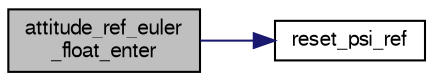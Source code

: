 digraph "attitude_ref_euler_float_enter"
{
  edge [fontname="FreeSans",fontsize="10",labelfontname="FreeSans",labelfontsize="10"];
  node [fontname="FreeSans",fontsize="10",shape=record];
  rankdir="LR";
  Node1 [label="attitude_ref_euler\l_float_enter",height=0.2,width=0.4,color="black", fillcolor="grey75", style="filled", fontcolor="black"];
  Node1 -> Node2 [color="midnightblue",fontsize="10",style="solid",fontname="FreeSans"];
  Node2 [label="reset_psi_ref",height=0.2,width=0.4,color="black", fillcolor="white", style="filled",URL="$stabilization__attitude__ref__euler__float_8c.html#a6a5d0ab462481567bc0272c3b2604df9"];
}
